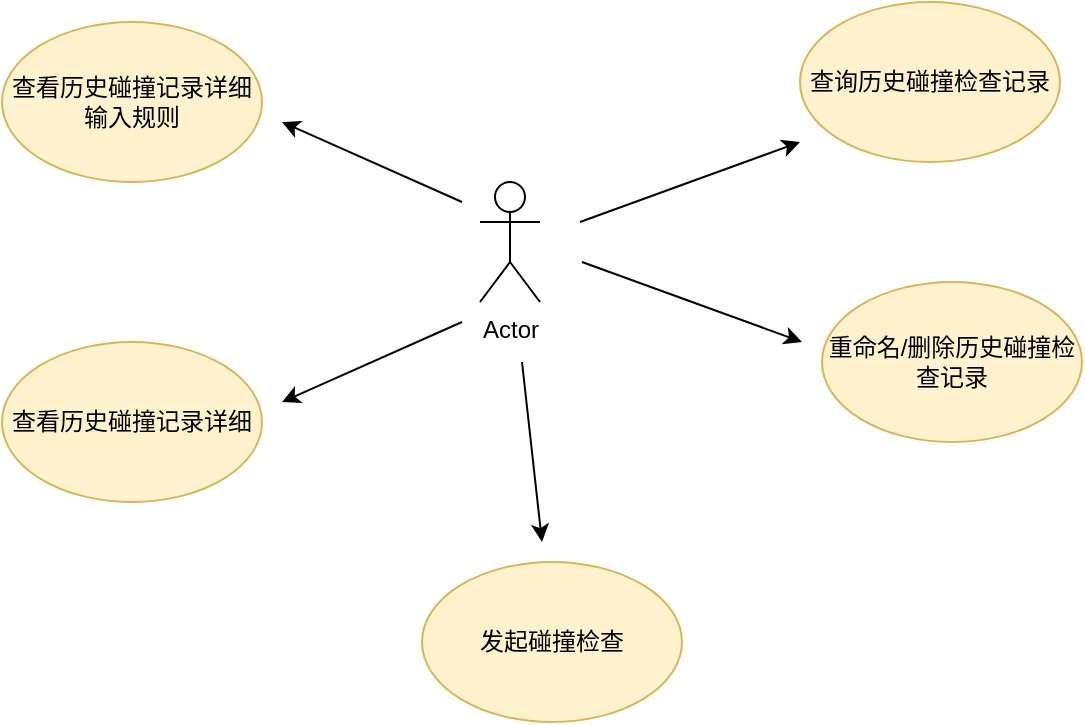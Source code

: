 <mxfile version="24.7.10">
  <diagram name="第 1 页" id="XISo3_WGlRVlCxotFnRZ">
    <mxGraphModel dx="1259" dy="793" grid="1" gridSize="10" guides="1" tooltips="1" connect="1" arrows="1" fold="1" page="1" pageScale="1" pageWidth="827" pageHeight="1169" math="0" shadow="0">
      <root>
        <mxCell id="0" />
        <mxCell id="1" parent="0" />
        <mxCell id="6UEDGbg8A3KsRANq215A-1" value="Actor" style="shape=umlActor;verticalLabelPosition=bottom;verticalAlign=top;html=1;outlineConnect=0;" vertex="1" parent="1">
          <mxGeometry x="269" y="270" width="30" height="60" as="geometry" />
        </mxCell>
        <mxCell id="6UEDGbg8A3KsRANq215A-2" value="" style="endArrow=classic;html=1;rounded=0;" edge="1" parent="1">
          <mxGeometry width="50" height="50" relative="1" as="geometry">
            <mxPoint x="319" y="290" as="sourcePoint" />
            <mxPoint x="429" y="250" as="targetPoint" />
          </mxGeometry>
        </mxCell>
        <mxCell id="6UEDGbg8A3KsRANq215A-3" value="查询历史碰撞检查记录" style="ellipse;whiteSpace=wrap;html=1;fillColor=#fff2cc;strokeColor=#d6b656;" vertex="1" parent="1">
          <mxGeometry x="429" y="180" width="130" height="80" as="geometry" />
        </mxCell>
        <mxCell id="6UEDGbg8A3KsRANq215A-4" value="" style="endArrow=classic;html=1;rounded=0;" edge="1" parent="1">
          <mxGeometry width="50" height="50" relative="1" as="geometry">
            <mxPoint x="320" y="310" as="sourcePoint" />
            <mxPoint x="430" y="350" as="targetPoint" />
          </mxGeometry>
        </mxCell>
        <mxCell id="6UEDGbg8A3KsRANq215A-5" value="重命名/删除历史碰撞检查记录" style="ellipse;whiteSpace=wrap;html=1;fillColor=#fff2cc;strokeColor=#d6b656;" vertex="1" parent="1">
          <mxGeometry x="440" y="320" width="130" height="80" as="geometry" />
        </mxCell>
        <mxCell id="6UEDGbg8A3KsRANq215A-6" value="" style="endArrow=classic;html=1;rounded=0;" edge="1" parent="1">
          <mxGeometry width="50" height="50" relative="1" as="geometry">
            <mxPoint x="260" y="340" as="sourcePoint" />
            <mxPoint x="170" y="380" as="targetPoint" />
          </mxGeometry>
        </mxCell>
        <mxCell id="6UEDGbg8A3KsRANq215A-7" value="查看历史碰撞记录详细" style="ellipse;whiteSpace=wrap;html=1;fillColor=#fff2cc;strokeColor=#d6b656;" vertex="1" parent="1">
          <mxGeometry x="30" y="350" width="130" height="80" as="geometry" />
        </mxCell>
        <mxCell id="6UEDGbg8A3KsRANq215A-8" value="查看历史碰撞记录详细输入规则" style="ellipse;whiteSpace=wrap;html=1;fillColor=#fff2cc;strokeColor=#d6b656;" vertex="1" parent="1">
          <mxGeometry x="30" y="190" width="130" height="80" as="geometry" />
        </mxCell>
        <mxCell id="6UEDGbg8A3KsRANq215A-9" value="" style="endArrow=classic;html=1;rounded=0;" edge="1" parent="1">
          <mxGeometry width="50" height="50" relative="1" as="geometry">
            <mxPoint x="260" y="280" as="sourcePoint" />
            <mxPoint x="170" y="240" as="targetPoint" />
          </mxGeometry>
        </mxCell>
        <mxCell id="6UEDGbg8A3KsRANq215A-10" value="" style="endArrow=classic;html=1;rounded=0;" edge="1" parent="1">
          <mxGeometry width="50" height="50" relative="1" as="geometry">
            <mxPoint x="290" y="360" as="sourcePoint" />
            <mxPoint x="300" y="450" as="targetPoint" />
          </mxGeometry>
        </mxCell>
        <mxCell id="6UEDGbg8A3KsRANq215A-11" value="发起碰撞检查" style="ellipse;whiteSpace=wrap;html=1;fillColor=#fff2cc;strokeColor=#d6b656;" vertex="1" parent="1">
          <mxGeometry x="240" y="460" width="130" height="80" as="geometry" />
        </mxCell>
      </root>
    </mxGraphModel>
  </diagram>
</mxfile>
